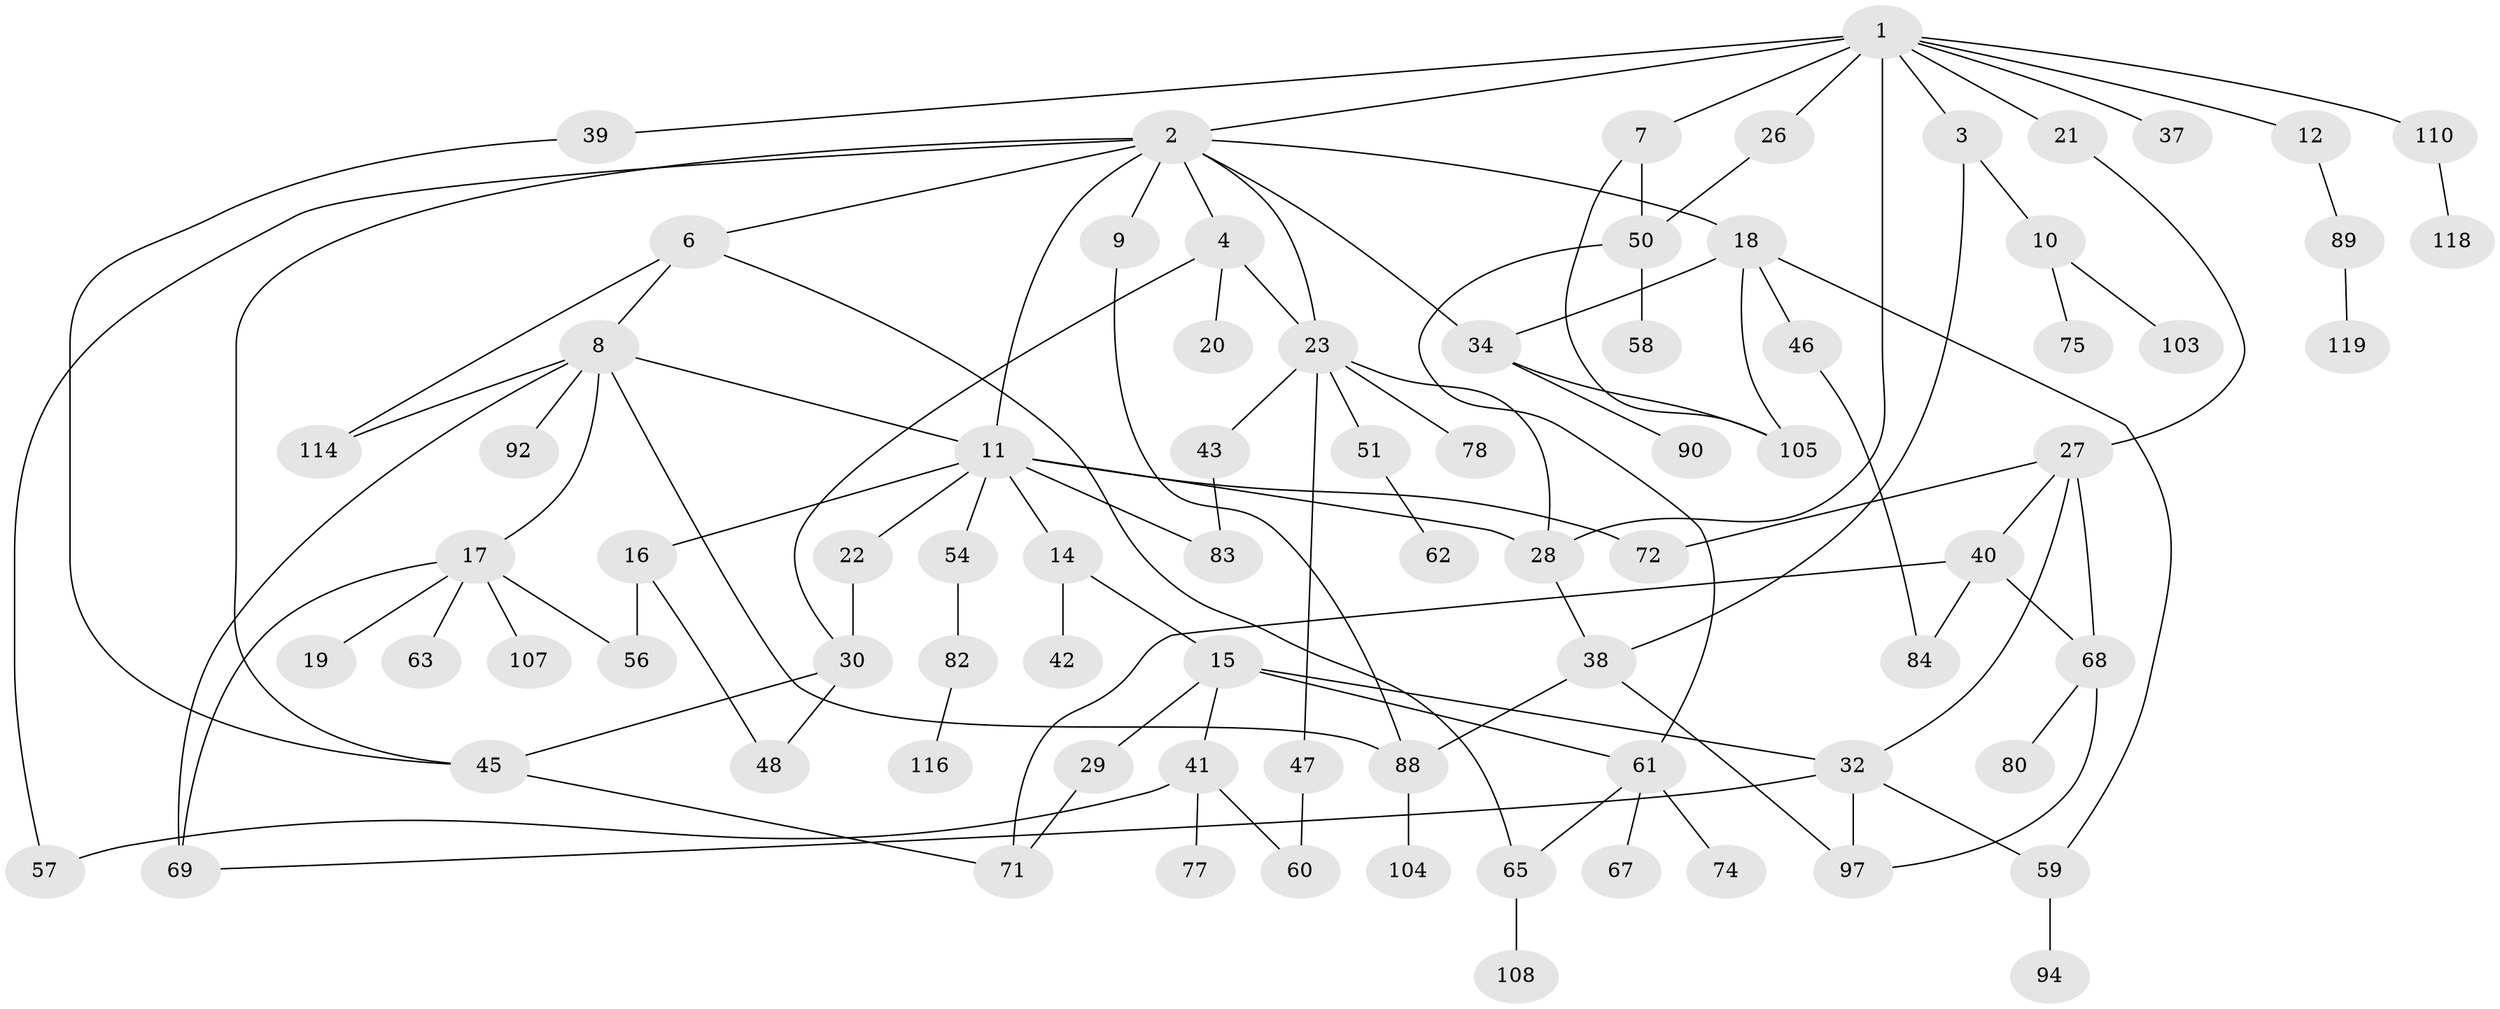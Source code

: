 // original degree distribution, {10: 0.008333333333333333, 7: 0.016666666666666666, 4: 0.10833333333333334, 5: 0.058333333333333334, 3: 0.20833333333333334, 2: 0.35, 6: 0.016666666666666666, 1: 0.23333333333333334}
// Generated by graph-tools (version 1.1) at 2025/10/02/27/25 16:10:53]
// undirected, 80 vertices, 112 edges
graph export_dot {
graph [start="1"]
  node [color=gray90,style=filled];
  1 [super="+31"];
  2 [super="+5"];
  3 [super="+64"];
  4 [super="+70"];
  6 [super="+115"];
  7 [super="+49"];
  8 [super="+13"];
  9;
  10 [super="+35"];
  11 [super="+76"];
  12 [super="+33"];
  14;
  15 [super="+79"];
  16;
  17 [super="+53"];
  18 [super="+24"];
  19;
  20;
  21;
  22;
  23 [super="+25"];
  26 [super="+98"];
  27 [super="+36"];
  28 [super="+44"];
  29;
  30 [super="+117"];
  32 [super="+95"];
  34 [super="+66"];
  37;
  38 [super="+106"];
  39;
  40 [super="+120"];
  41 [super="+52"];
  42;
  43;
  45 [super="+55"];
  46;
  47 [super="+93"];
  48;
  50 [super="+81"];
  51;
  54 [super="+100"];
  56;
  57;
  58;
  59 [super="+111"];
  60 [super="+86"];
  61 [super="+101"];
  62;
  63 [super="+102"];
  65 [super="+73"];
  67;
  68 [super="+96"];
  69;
  71;
  72;
  74 [super="+87"];
  75;
  77;
  78;
  80;
  82 [super="+85"];
  83;
  84 [super="+91"];
  88 [super="+112"];
  89 [super="+99"];
  90;
  92;
  94;
  97;
  103;
  104;
  105 [super="+113"];
  107 [super="+109"];
  108;
  110;
  114;
  116;
  118;
  119;
  1 -- 2;
  1 -- 3;
  1 -- 7;
  1 -- 12;
  1 -- 21;
  1 -- 26;
  1 -- 37;
  1 -- 39;
  1 -- 28 [weight=2];
  1 -- 110;
  2 -- 4;
  2 -- 6;
  2 -- 11;
  2 -- 45;
  2 -- 34;
  2 -- 18;
  2 -- 23;
  2 -- 9;
  2 -- 57;
  3 -- 10 [weight=2];
  3 -- 38;
  4 -- 20;
  4 -- 23;
  4 -- 30;
  6 -- 8;
  6 -- 65;
  6 -- 114;
  7 -- 105;
  7 -- 50;
  8 -- 92;
  8 -- 114;
  8 -- 17;
  8 -- 69;
  8 -- 88;
  8 -- 11;
  9 -- 88;
  10 -- 75;
  10 -- 103;
  11 -- 14;
  11 -- 16;
  11 -- 22;
  11 -- 54;
  11 -- 72;
  11 -- 83;
  11 -- 28;
  12 -- 89;
  14 -- 15;
  14 -- 42;
  15 -- 29;
  15 -- 32;
  15 -- 41;
  15 -- 61;
  16 -- 48;
  16 -- 56;
  17 -- 19;
  17 -- 107;
  17 -- 56;
  17 -- 69;
  17 -- 63;
  18 -- 46;
  18 -- 105;
  18 -- 59;
  18 -- 34;
  21 -- 27;
  22 -- 30;
  23 -- 43;
  23 -- 47;
  23 -- 51;
  23 -- 28;
  23 -- 78;
  26 -- 50;
  27 -- 40;
  27 -- 72;
  27 -- 32;
  27 -- 68;
  28 -- 38;
  29 -- 71;
  30 -- 48;
  30 -- 45;
  32 -- 97;
  32 -- 69;
  32 -- 59;
  34 -- 90;
  34 -- 105;
  38 -- 88;
  38 -- 97;
  39 -- 45;
  40 -- 84;
  40 -- 71;
  40 -- 68;
  41 -- 57;
  41 -- 60;
  41 -- 77;
  43 -- 83;
  45 -- 71;
  46 -- 84;
  47 -- 60;
  50 -- 58;
  50 -- 61;
  51 -- 62;
  54 -- 82;
  59 -- 94;
  61 -- 67;
  61 -- 74 [weight=2];
  61 -- 65;
  65 -- 108;
  68 -- 80;
  68 -- 97;
  82 -- 116;
  88 -- 104;
  89 -- 119;
  110 -- 118;
}

